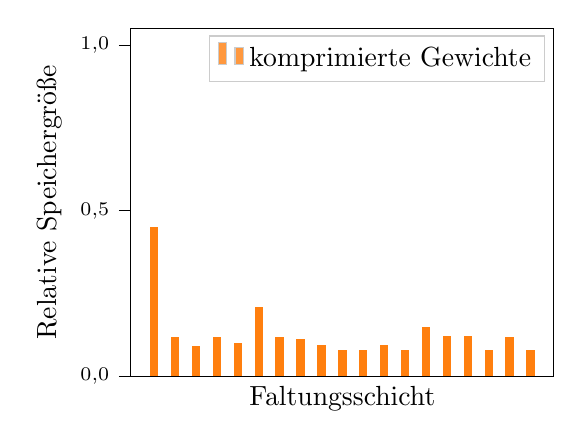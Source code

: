 % This file was created with tikzplotlib v0.10.1.
\begin{tikzpicture}

\definecolor{darkgray176}{RGB}{176,176,176}
\definecolor{darkorange25512714}{RGB}{255,127,14}
\definecolor{lightgray204}{RGB}{204,204,204}
\definecolor{steelblue31119180}{RGB}{31,119,180}

\begin{axis}[
height=6cm,
legend cell align={left},
legend style={fill opacity=0.8, draw opacity=1, text opacity=1, draw=lightgray204},
tick align=outside,
tick pos=left,
x grid style={darkgray176},
xlabel={Faltungsschicht},
xmin=-5.6, xmax=95.6,
xtick style={color=black},
xmajorticks=false,
y grid style={darkgray176},
ylabel={Relative Speichergröße},
ymin=0.0, ymax=1.05,
ytick style={color=black},
y tick label style={
    font=\scriptsize,
    /pgf/number format/.cd,
    use comma,
    fixed,
    fixed zerofill,
    precision=1,
    scaled ticks=false,
    /tikz/.cd
  },
]

\draw[draw=none,fill=darkorange25512714] (axis cs:-1.0,0.0) rectangle (axis cs:1.0,0.451);
\addlegendimage{ybar,ybar legend,draw=none,fill=darkorange25512714}
\addlegendentry{komprimierte Gewichte}

\draw[draw=none,fill=darkorange25512714] (axis cs:4.0,0.0) rectangle (axis cs:6.0,0.12);
\draw[draw=none,fill=darkorange25512714] (axis cs:9.0,0.0) rectangle (axis cs:11.0,0.092);
\draw[draw=none,fill=darkorange25512714] (axis cs:14.0,0.0) rectangle (axis cs:16.0,0.12);
\draw[draw=none,fill=darkorange25512714] (axis cs:19.0,0.0) rectangle (axis cs:21.0,0.102);
\draw[draw=none,fill=darkorange25512714] (axis cs:24.0,0.0) rectangle (axis cs:26.0,0.21);
\draw[draw=none,fill=darkorange25512714] (axis cs:29.0,0.0) rectangle (axis cs:31.0,0.12);
\draw[draw=none,fill=darkorange25512714] (axis cs:34.0,0.0) rectangle (axis cs:36.0,0.113);
\draw[draw=none,fill=darkorange25512714] (axis cs:39.0,0.0) rectangle (axis cs:41.0,0.094);
\draw[draw=none,fill=darkorange25512714] (axis cs:44.0,0.0) rectangle (axis cs:46.0,0.08);
\draw[draw=none,fill=darkorange25512714] (axis cs:49.0,0.0) rectangle (axis cs:51.0,0.08);
\draw[draw=none,fill=darkorange25512714] (axis cs:54.0,0.0) rectangle (axis cs:56.0,0.094);
\draw[draw=none,fill=darkorange25512714] (axis cs:59.0,0.0) rectangle (axis cs:61.0,0.08);
\draw[draw=none,fill=darkorange25512714] (axis cs:64.0,0.0) rectangle (axis cs:66.0,0.15);
\draw[draw=none,fill=darkorange25512714] (axis cs:69.0,0.0) rectangle (axis cs:71.0,0.122);
\draw[draw=none,fill=darkorange25512714] (axis cs:74.0,0.0) rectangle (axis cs:76.0,0.122);
\draw[draw=none,fill=darkorange25512714] (axis cs:79.0,0.0) rectangle (axis cs:81.0,0.08);
\draw[draw=none,fill=darkorange25512714] (axis cs:84.0,0.0) rectangle (axis cs:86.0,0.119);
\draw[draw=none,fill=darkorange25512714] (axis cs:89.0,0.0) rectangle (axis cs:91.0,0.08);
\end{axis}

\end{tikzpicture}

